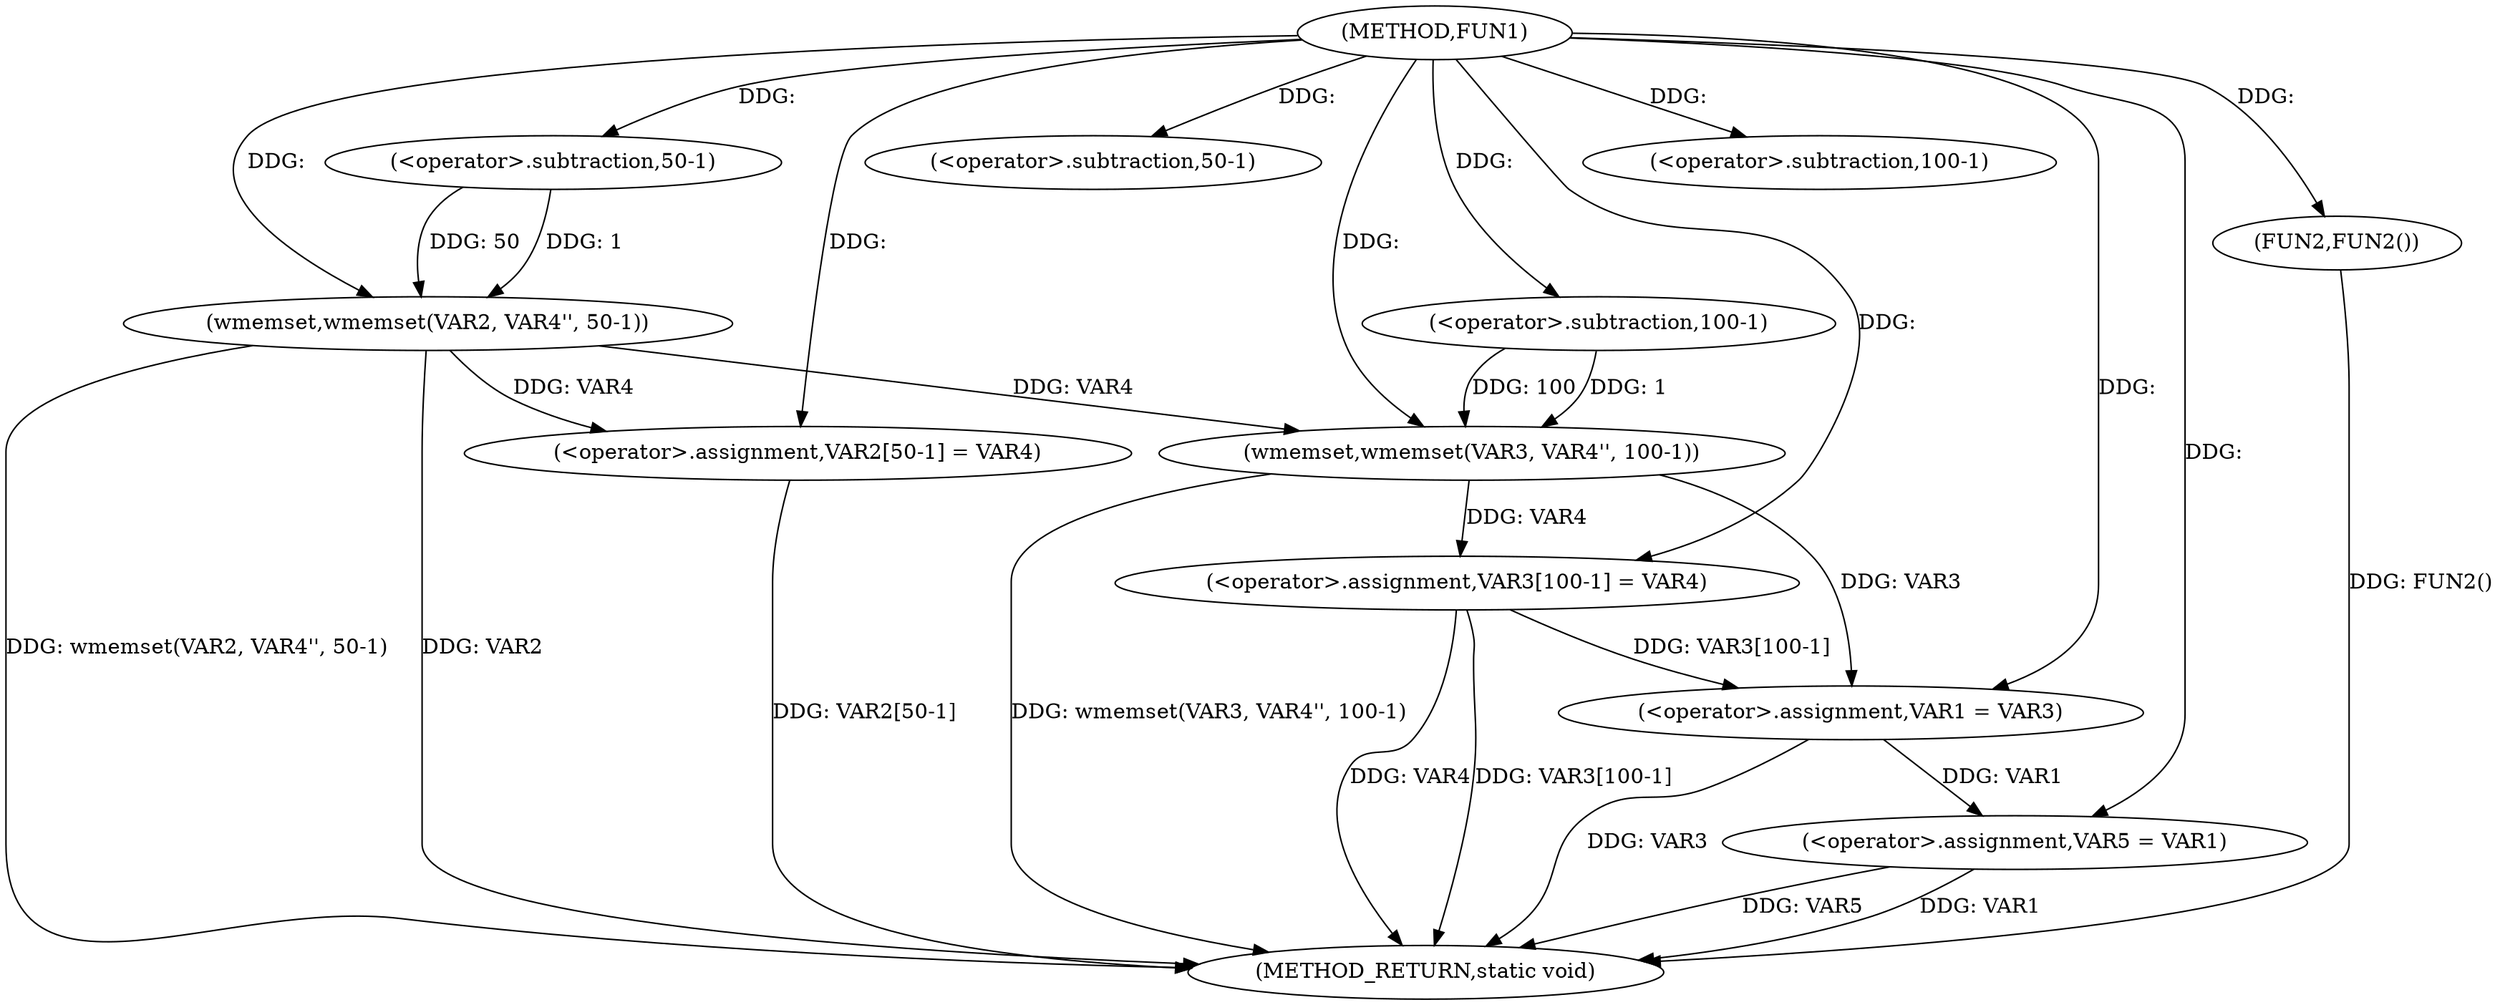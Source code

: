 digraph FUN1 {  
"1000100" [label = "(METHOD,FUN1)" ]
"1000138" [label = "(METHOD_RETURN,static void)" ]
"1000105" [label = "(wmemset,wmemset(VAR2, VAR4'', 50-1))" ]
"1000108" [label = "(<operator>.subtraction,50-1)" ]
"1000111" [label = "(<operator>.assignment,VAR2[50-1] = VAR4)" ]
"1000114" [label = "(<operator>.subtraction,50-1)" ]
"1000118" [label = "(wmemset,wmemset(VAR3, VAR4'', 100-1))" ]
"1000121" [label = "(<operator>.subtraction,100-1)" ]
"1000124" [label = "(<operator>.assignment,VAR3[100-1] = VAR4)" ]
"1000127" [label = "(<operator>.subtraction,100-1)" ]
"1000131" [label = "(<operator>.assignment,VAR1 = VAR3)" ]
"1000134" [label = "(<operator>.assignment,VAR5 = VAR1)" ]
"1000137" [label = "(FUN2,FUN2())" ]
  "1000124" -> "1000138"  [ label = "DDG: VAR4"] 
  "1000124" -> "1000138"  [ label = "DDG: VAR3[100-1]"] 
  "1000105" -> "1000138"  [ label = "DDG: wmemset(VAR2, VAR4'', 50-1)"] 
  "1000118" -> "1000138"  [ label = "DDG: wmemset(VAR3, VAR4'', 100-1)"] 
  "1000134" -> "1000138"  [ label = "DDG: VAR5"] 
  "1000134" -> "1000138"  [ label = "DDG: VAR1"] 
  "1000131" -> "1000138"  [ label = "DDG: VAR3"] 
  "1000111" -> "1000138"  [ label = "DDG: VAR2[50-1]"] 
  "1000137" -> "1000138"  [ label = "DDG: FUN2()"] 
  "1000105" -> "1000138"  [ label = "DDG: VAR2"] 
  "1000100" -> "1000105"  [ label = "DDG: "] 
  "1000108" -> "1000105"  [ label = "DDG: 50"] 
  "1000108" -> "1000105"  [ label = "DDG: 1"] 
  "1000100" -> "1000108"  [ label = "DDG: "] 
  "1000105" -> "1000111"  [ label = "DDG: VAR4"] 
  "1000100" -> "1000111"  [ label = "DDG: "] 
  "1000100" -> "1000114"  [ label = "DDG: "] 
  "1000100" -> "1000118"  [ label = "DDG: "] 
  "1000105" -> "1000118"  [ label = "DDG: VAR4"] 
  "1000121" -> "1000118"  [ label = "DDG: 100"] 
  "1000121" -> "1000118"  [ label = "DDG: 1"] 
  "1000100" -> "1000121"  [ label = "DDG: "] 
  "1000118" -> "1000124"  [ label = "DDG: VAR4"] 
  "1000100" -> "1000124"  [ label = "DDG: "] 
  "1000100" -> "1000127"  [ label = "DDG: "] 
  "1000124" -> "1000131"  [ label = "DDG: VAR3[100-1]"] 
  "1000118" -> "1000131"  [ label = "DDG: VAR3"] 
  "1000100" -> "1000131"  [ label = "DDG: "] 
  "1000131" -> "1000134"  [ label = "DDG: VAR1"] 
  "1000100" -> "1000134"  [ label = "DDG: "] 
  "1000100" -> "1000137"  [ label = "DDG: "] 
}
